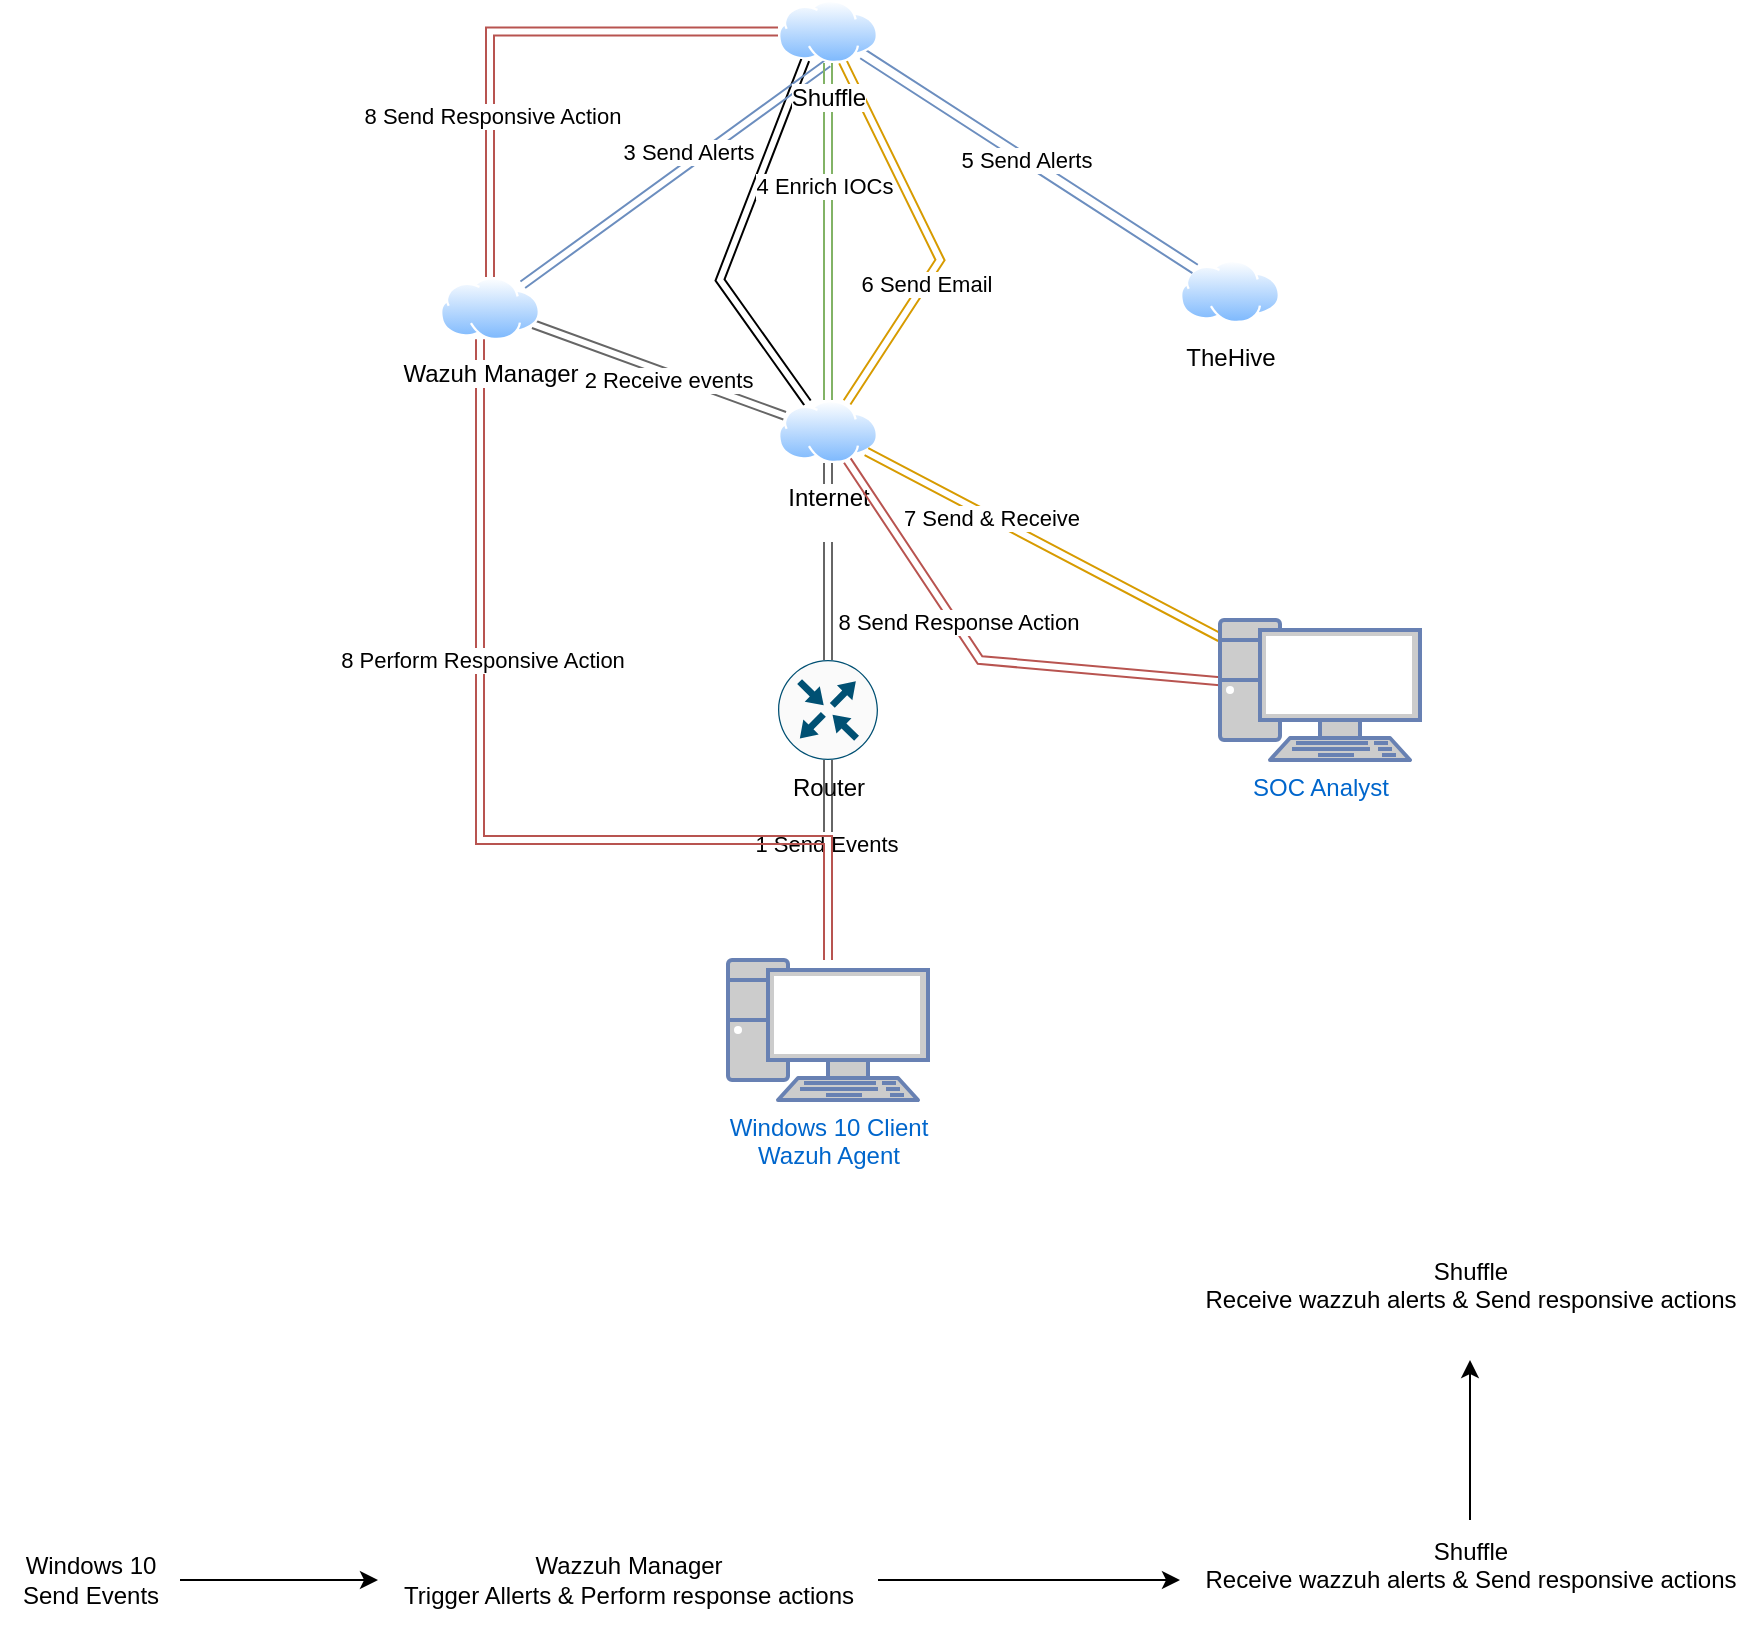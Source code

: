 <mxfile version="24.2.7" type="github">
  <diagram name="Page-1" id="LFvecWiiBEm5lXg-urim">
    <mxGraphModel dx="643" dy="767" grid="1" gridSize="10" guides="1" tooltips="1" connect="1" arrows="1" fold="1" page="1" pageScale="1" pageWidth="827" pageHeight="1169" math="0" shadow="0">
      <root>
        <mxCell id="0" />
        <mxCell id="1" parent="0" />
        <mxCell id="7jtKeXVtuovnLapuxEO--8" style="edgeStyle=orthogonalEdgeStyle;rounded=0;orthogonalLoop=1;jettySize=auto;html=1;startArrow=classic;startFill=1;shape=link;fillColor=#f5f5f5;strokeColor=#666666;" edge="1" parent="1" source="7jtKeXVtuovnLapuxEO--1" target="7jtKeXVtuovnLapuxEO--2">
          <mxGeometry relative="1" as="geometry" />
        </mxCell>
        <mxCell id="7jtKeXVtuovnLapuxEO--11" value="1 Send Events&lt;div&gt;&lt;br&gt;&lt;/div&gt;" style="edgeLabel;html=1;align=center;verticalAlign=middle;resizable=0;points=[];" vertex="1" connectable="0" parent="7jtKeXVtuovnLapuxEO--8">
          <mxGeometry x="0.02" y="1" relative="1" as="geometry">
            <mxPoint as="offset" />
          </mxGeometry>
        </mxCell>
        <mxCell id="7jtKeXVtuovnLapuxEO--1" value="Windows 10 Client&lt;div&gt;Wazuh Agent&lt;/div&gt;" style="fontColor=#0066CC;verticalAlign=top;verticalLabelPosition=bottom;labelPosition=center;align=center;html=1;outlineConnect=0;fillColor=#CCCCCC;strokeColor=#6881B3;gradientColor=none;gradientDirection=north;strokeWidth=2;shape=mxgraph.networks.pc;" vertex="1" parent="1">
          <mxGeometry x="364" y="520" width="100" height="70" as="geometry" />
        </mxCell>
        <mxCell id="7jtKeXVtuovnLapuxEO--12" style="edgeStyle=orthogonalEdgeStyle;rounded=0;orthogonalLoop=1;jettySize=auto;html=1;shape=link;fillColor=#f5f5f5;strokeColor=#666666;" edge="1" parent="1" source="7jtKeXVtuovnLapuxEO--2" target="7jtKeXVtuovnLapuxEO--3">
          <mxGeometry relative="1" as="geometry" />
        </mxCell>
        <mxCell id="7jtKeXVtuovnLapuxEO--2" value="Router&lt;div&gt;&lt;br&gt;&lt;/div&gt;" style="sketch=0;points=[[0.5,0,0],[1,0.5,0],[0.5,1,0],[0,0.5,0],[0.145,0.145,0],[0.856,0.145,0],[0.855,0.856,0],[0.145,0.855,0]];verticalLabelPosition=bottom;html=1;verticalAlign=top;aspect=fixed;align=center;pointerEvents=1;shape=mxgraph.cisco19.rect;prIcon=router;fillColor=#FAFAFA;strokeColor=#005073;" vertex="1" parent="1">
          <mxGeometry x="389" y="370" width="50" height="50" as="geometry" />
        </mxCell>
        <mxCell id="7jtKeXVtuovnLapuxEO--13" style="rounded=0;orthogonalLoop=1;jettySize=auto;html=1;shape=link;fillColor=#f5f5f5;strokeColor=#666666;" edge="1" parent="1" source="7jtKeXVtuovnLapuxEO--3" target="7jtKeXVtuovnLapuxEO--4">
          <mxGeometry relative="1" as="geometry" />
        </mxCell>
        <mxCell id="7jtKeXVtuovnLapuxEO--14" value="2 Receive events" style="edgeLabel;html=1;align=center;verticalAlign=middle;resizable=0;points=[];" vertex="1" connectable="0" parent="7jtKeXVtuovnLapuxEO--13">
          <mxGeometry x="-0.083" y="3" relative="1" as="geometry">
            <mxPoint as="offset" />
          </mxGeometry>
        </mxCell>
        <mxCell id="7jtKeXVtuovnLapuxEO--28" style="rounded=0;orthogonalLoop=1;jettySize=auto;html=1;entryX=0.25;entryY=1;entryDx=0;entryDy=0;shape=link;" edge="1" parent="1" source="7jtKeXVtuovnLapuxEO--3" target="7jtKeXVtuovnLapuxEO--6">
          <mxGeometry relative="1" as="geometry">
            <Array as="points">
              <mxPoint x="360" y="180" />
            </Array>
          </mxGeometry>
        </mxCell>
        <mxCell id="7jtKeXVtuovnLapuxEO--3" value="Internet&lt;div&gt;&lt;br&gt;&lt;/div&gt;" style="image;aspect=fixed;perimeter=ellipsePerimeter;html=1;align=center;shadow=0;dashed=0;spacingTop=3;image=img/lib/active_directory/internet_cloud.svg;" vertex="1" parent="1">
          <mxGeometry x="389" y="240" width="50" height="31.5" as="geometry" />
        </mxCell>
        <mxCell id="7jtKeXVtuovnLapuxEO--15" style="rounded=0;orthogonalLoop=1;jettySize=auto;html=1;entryX=0.5;entryY=1;entryDx=0;entryDy=0;shape=link;fillColor=#dae8fc;strokeColor=#6c8ebf;" edge="1" parent="1" source="7jtKeXVtuovnLapuxEO--4" target="7jtKeXVtuovnLapuxEO--6">
          <mxGeometry relative="1" as="geometry" />
        </mxCell>
        <mxCell id="7jtKeXVtuovnLapuxEO--16" value="3 Send Alerts" style="edgeLabel;html=1;align=center;verticalAlign=middle;resizable=0;points=[];" vertex="1" connectable="0" parent="7jtKeXVtuovnLapuxEO--15">
          <mxGeometry x="0.122" y="5" relative="1" as="geometry">
            <mxPoint as="offset" />
          </mxGeometry>
        </mxCell>
        <mxCell id="7jtKeXVtuovnLapuxEO--31" style="edgeStyle=orthogonalEdgeStyle;rounded=0;orthogonalLoop=1;jettySize=auto;html=1;shape=link;fillColor=#f8cecc;strokeColor=#b85450;" edge="1" parent="1" source="7jtKeXVtuovnLapuxEO--4" target="7jtKeXVtuovnLapuxEO--1">
          <mxGeometry relative="1" as="geometry">
            <Array as="points">
              <mxPoint x="240" y="460" />
              <mxPoint x="414" y="460" />
            </Array>
          </mxGeometry>
        </mxCell>
        <mxCell id="7jtKeXVtuovnLapuxEO--32" value="8 Perform Responsive Action" style="edgeLabel;html=1;align=center;verticalAlign=middle;resizable=0;points=[];" vertex="1" connectable="0" parent="7jtKeXVtuovnLapuxEO--31">
          <mxGeometry x="-0.338" y="1" relative="1" as="geometry">
            <mxPoint as="offset" />
          </mxGeometry>
        </mxCell>
        <mxCell id="7jtKeXVtuovnLapuxEO--4" value="&lt;div&gt;Wazuh Manager&lt;/div&gt;" style="image;aspect=fixed;perimeter=ellipsePerimeter;html=1;align=center;shadow=0;dashed=0;spacingTop=3;image=img/lib/active_directory/internet_cloud.svg;" vertex="1" parent="1">
          <mxGeometry x="220" y="178.5" width="50" height="31.5" as="geometry" />
        </mxCell>
        <mxCell id="7jtKeXVtuovnLapuxEO--5" value="&lt;div&gt;TheHive&lt;/div&gt;" style="image;aspect=fixed;perimeter=ellipsePerimeter;html=1;align=center;shadow=0;dashed=0;spacingTop=3;image=img/lib/active_directory/internet_cloud.svg;" vertex="1" parent="1">
          <mxGeometry x="590" y="170" width="50" height="31.5" as="geometry" />
        </mxCell>
        <mxCell id="7jtKeXVtuovnLapuxEO--17" style="edgeStyle=orthogonalEdgeStyle;rounded=0;orthogonalLoop=1;jettySize=auto;html=1;shape=link;fillColor=#d5e8d4;strokeColor=#82b366;" edge="1" parent="1" source="7jtKeXVtuovnLapuxEO--6" target="7jtKeXVtuovnLapuxEO--3">
          <mxGeometry relative="1" as="geometry" />
        </mxCell>
        <mxCell id="7jtKeXVtuovnLapuxEO--18" value="4 Enrich IOCs" style="edgeLabel;html=1;align=center;verticalAlign=middle;resizable=0;points=[];" vertex="1" connectable="0" parent="7jtKeXVtuovnLapuxEO--17">
          <mxGeometry x="-0.27" y="-2" relative="1" as="geometry">
            <mxPoint as="offset" />
          </mxGeometry>
        </mxCell>
        <mxCell id="7jtKeXVtuovnLapuxEO--19" style="rounded=0;orthogonalLoop=1;jettySize=auto;html=1;shape=link;fillColor=#dae8fc;strokeColor=#6c8ebf;width=5;" edge="1" parent="1" source="7jtKeXVtuovnLapuxEO--6" target="7jtKeXVtuovnLapuxEO--5">
          <mxGeometry relative="1" as="geometry" />
        </mxCell>
        <mxCell id="7jtKeXVtuovnLapuxEO--20" value="5 Send Alerts" style="edgeLabel;html=1;align=center;verticalAlign=middle;resizable=0;points=[];" vertex="1" connectable="0" parent="7jtKeXVtuovnLapuxEO--19">
          <mxGeometry x="-0.017" relative="1" as="geometry">
            <mxPoint as="offset" />
          </mxGeometry>
        </mxCell>
        <mxCell id="7jtKeXVtuovnLapuxEO--22" style="rounded=0;orthogonalLoop=1;jettySize=auto;html=1;shape=link;fillColor=#ffe6cc;strokeColor=#d79b00;width=4;" edge="1" parent="1" source="7jtKeXVtuovnLapuxEO--6" target="7jtKeXVtuovnLapuxEO--3">
          <mxGeometry relative="1" as="geometry">
            <Array as="points">
              <mxPoint x="470" y="170" />
            </Array>
          </mxGeometry>
        </mxCell>
        <mxCell id="7jtKeXVtuovnLapuxEO--23" value="6 Send Email" style="edgeLabel;html=1;align=center;verticalAlign=middle;resizable=0;points=[];" vertex="1" connectable="0" parent="7jtKeXVtuovnLapuxEO--22">
          <mxGeometry x="0.272" relative="1" as="geometry">
            <mxPoint as="offset" />
          </mxGeometry>
        </mxCell>
        <mxCell id="7jtKeXVtuovnLapuxEO--29" style="edgeStyle=orthogonalEdgeStyle;rounded=0;orthogonalLoop=1;jettySize=auto;html=1;fillColor=#f8cecc;strokeColor=#b85450;shape=link;" edge="1" parent="1" source="7jtKeXVtuovnLapuxEO--6" target="7jtKeXVtuovnLapuxEO--4">
          <mxGeometry relative="1" as="geometry" />
        </mxCell>
        <mxCell id="7jtKeXVtuovnLapuxEO--30" value="8 Send Responsive Action" style="edgeLabel;html=1;align=center;verticalAlign=middle;resizable=0;points=[];" vertex="1" connectable="0" parent="7jtKeXVtuovnLapuxEO--29">
          <mxGeometry x="0.396" y="1" relative="1" as="geometry">
            <mxPoint as="offset" />
          </mxGeometry>
        </mxCell>
        <mxCell id="7jtKeXVtuovnLapuxEO--6" value="&lt;div&gt;Shuffle&lt;/div&gt;" style="image;aspect=fixed;perimeter=ellipsePerimeter;html=1;align=center;shadow=0;dashed=0;spacingTop=3;image=img/lib/active_directory/internet_cloud.svg;" vertex="1" parent="1">
          <mxGeometry x="389" y="40" width="50" height="31.5" as="geometry" />
        </mxCell>
        <mxCell id="7jtKeXVtuovnLapuxEO--24" style="rounded=0;orthogonalLoop=1;jettySize=auto;html=1;shape=link;fillColor=#ffe6cc;strokeColor=#d79b00;" edge="1" parent="1" source="7jtKeXVtuovnLapuxEO--7" target="7jtKeXVtuovnLapuxEO--3">
          <mxGeometry relative="1" as="geometry" />
        </mxCell>
        <mxCell id="7jtKeXVtuovnLapuxEO--25" value="&amp;nbsp;7 Send &amp;amp; Receive" style="edgeLabel;html=1;align=center;verticalAlign=middle;resizable=0;points=[];" vertex="1" connectable="0" parent="7jtKeXVtuovnLapuxEO--24">
          <mxGeometry x="0.307" y="1" relative="1" as="geometry">
            <mxPoint as="offset" />
          </mxGeometry>
        </mxCell>
        <mxCell id="7jtKeXVtuovnLapuxEO--26" style="rounded=0;orthogonalLoop=1;jettySize=auto;html=1;shape=link;fillColor=#f8cecc;strokeColor=#b85450;" edge="1" parent="1" source="7jtKeXVtuovnLapuxEO--7" target="7jtKeXVtuovnLapuxEO--3">
          <mxGeometry relative="1" as="geometry">
            <Array as="points">
              <mxPoint x="490" y="370" />
            </Array>
          </mxGeometry>
        </mxCell>
        <mxCell id="7jtKeXVtuovnLapuxEO--27" value="8 Send Response Action" style="edgeLabel;html=1;align=center;verticalAlign=middle;resizable=0;points=[];" vertex="1" connectable="0" parent="7jtKeXVtuovnLapuxEO--26">
          <mxGeometry x="0.19" y="-1" relative="1" as="geometry">
            <mxPoint as="offset" />
          </mxGeometry>
        </mxCell>
        <mxCell id="7jtKeXVtuovnLapuxEO--7" value="SOC Analyst&lt;div&gt;&lt;br&gt;&lt;/div&gt;" style="fontColor=#0066CC;verticalAlign=top;verticalLabelPosition=bottom;labelPosition=center;align=center;html=1;outlineConnect=0;fillColor=#CCCCCC;strokeColor=#6881B3;gradientColor=none;gradientDirection=north;strokeWidth=2;shape=mxgraph.networks.pc;" vertex="1" parent="1">
          <mxGeometry x="610" y="350" width="100" height="70" as="geometry" />
        </mxCell>
        <mxCell id="7jtKeXVtuovnLapuxEO--35" value="" style="edgeStyle=orthogonalEdgeStyle;rounded=0;orthogonalLoop=1;jettySize=auto;html=1;" edge="1" parent="1" source="7jtKeXVtuovnLapuxEO--33" target="7jtKeXVtuovnLapuxEO--34">
          <mxGeometry relative="1" as="geometry" />
        </mxCell>
        <mxCell id="7jtKeXVtuovnLapuxEO--33" value="Windows 10&lt;div&gt;Send Events&lt;/div&gt;" style="text;html=1;align=center;verticalAlign=middle;resizable=0;points=[];autosize=1;strokeColor=none;fillColor=none;" vertex="1" parent="1">
          <mxGeometry y="810" width="90" height="40" as="geometry" />
        </mxCell>
        <mxCell id="7jtKeXVtuovnLapuxEO--37" value="" style="edgeStyle=orthogonalEdgeStyle;rounded=0;orthogonalLoop=1;jettySize=auto;html=1;" edge="1" parent="1" source="7jtKeXVtuovnLapuxEO--34" target="7jtKeXVtuovnLapuxEO--36">
          <mxGeometry relative="1" as="geometry" />
        </mxCell>
        <mxCell id="7jtKeXVtuovnLapuxEO--34" value="Wazzuh Manager&lt;div&gt;Trigger Allerts &amp;amp; Perform response actions&lt;/div&gt;" style="text;html=1;align=center;verticalAlign=middle;resizable=0;points=[];autosize=1;strokeColor=none;fillColor=none;" vertex="1" parent="1">
          <mxGeometry x="189" y="810" width="250" height="40" as="geometry" />
        </mxCell>
        <mxCell id="7jtKeXVtuovnLapuxEO--39" value="" style="edgeStyle=orthogonalEdgeStyle;rounded=0;orthogonalLoop=1;jettySize=auto;html=1;" edge="1" parent="1" source="7jtKeXVtuovnLapuxEO--36" target="7jtKeXVtuovnLapuxEO--38">
          <mxGeometry relative="1" as="geometry" />
        </mxCell>
        <mxCell id="7jtKeXVtuovnLapuxEO--36" value="&lt;div&gt;Shuffle&lt;/div&gt;Receive wazzuh alerts &amp;amp; Send responsive actions&lt;div&gt;&lt;br&gt;&lt;/div&gt;" style="text;html=1;align=center;verticalAlign=middle;resizable=0;points=[];autosize=1;strokeColor=none;fillColor=none;" vertex="1" parent="1">
          <mxGeometry x="590" y="800" width="290" height="60" as="geometry" />
        </mxCell>
        <mxCell id="7jtKeXVtuovnLapuxEO--38" value="&lt;div&gt;Shuffle&lt;/div&gt;Receive wazzuh alerts &amp;amp; Send responsive actions&lt;div&gt;&lt;br&gt;&lt;/div&gt;" style="text;html=1;align=center;verticalAlign=middle;resizable=0;points=[];autosize=1;strokeColor=none;fillColor=none;" vertex="1" parent="1">
          <mxGeometry x="590" y="660" width="290" height="60" as="geometry" />
        </mxCell>
      </root>
    </mxGraphModel>
  </diagram>
</mxfile>
